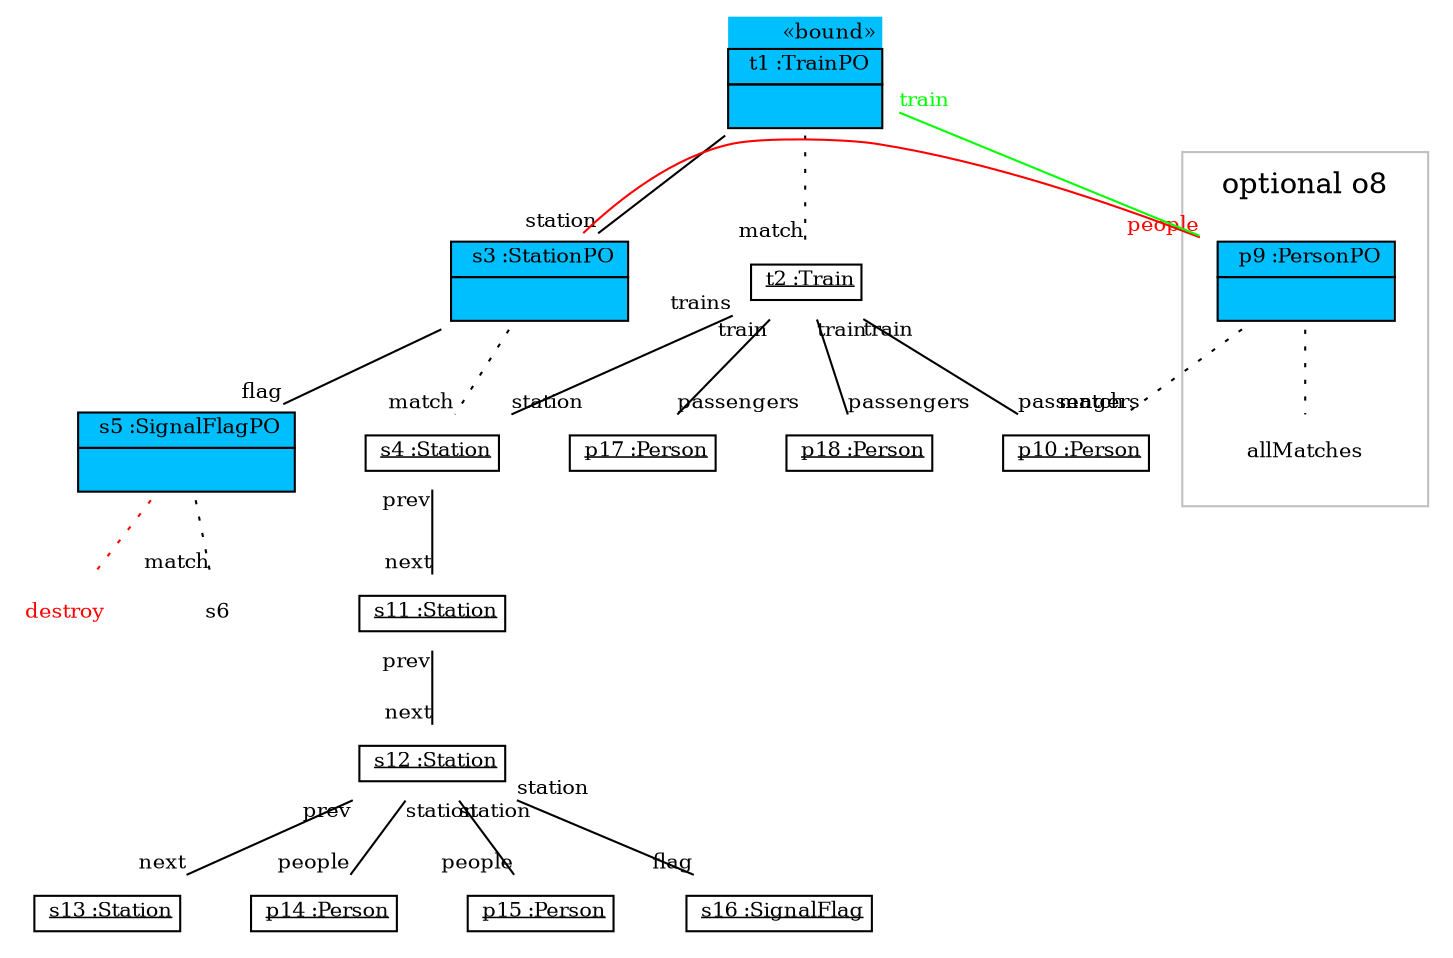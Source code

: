 graph ObjectDiagram {
   node [shape = none, fontsize = 10];
   edge [fontsize = 10];

t1 [label=<<table border='0' cellborder='1' cellspacing='0' color='black' bgcolor='deepskyblue'> <tr> <td border='0' align='right'><font color='black'>&#171;bound&#187;</font></td></tr> <tr> <td align='center'> <font color='black'> t1 :TrainPO </font></td></tr> <tr> <td align='left'> <table border='0' cellborder='0' cellspacing='0' color='black'> <tr> <td>  </td></tr></table></td></tr></table>>];
s3 [label=<<table border='0' cellborder='1' cellspacing='0' color='black' bgcolor='deepskyblue'>  <tr> <td align='center'> <font color='black'> s3 :StationPO </font></td></tr> <tr> <td align='left'> <table border='0' cellborder='0' cellspacing='0' color='black'> <tr> <td>  </td></tr></table></td></tr></table>>];
s5 [label=<<table border='0' cellborder='1' cellspacing='0' color='black' bgcolor='deepskyblue'>  <tr> <td align='center'> <font color='black'> s5 :SignalFlagPO </font></td></tr> <tr> <td align='left'> <table border='0' cellborder='0' cellspacing='0' color='black'> <tr> <td>  </td></tr></table></td></tr></table>>];
d7 [label="destroy" fontcolor="red"]
subgraph cluster_o8 
{
   label=<<table border='0' cellborder='0'><tr><td>optional o8</td></tr></table>>;
   color=grey;

p9 [label=<<table border='0' cellborder='1' cellspacing='0' color='black' bgcolor='deepskyblue'>  <tr> <td align='center'> <font color='black'> p9 :PersonPO </font></td></tr> <tr> <td align='left'> <table border='0' cellborder='0' cellspacing='0' color='black'> <tr> <td>  </td></tr></table></td></tr></table>>];
allMatches_p9 [label=allMatches];
}

t2 [label=<<table border='0' cellborder='1' cellspacing='0'> <tr> <td> <u>t2 :Train</u></td></tr></table>>];
s4 [label=<<table border='0' cellborder='1' cellspacing='0'> <tr> <td> <u>s4 :Station</u></td></tr></table>>];
s11 [label=<<table border='0' cellborder='1' cellspacing='0'> <tr> <td> <u>s11 :Station</u></td></tr></table>>];
s12 [label=<<table border='0' cellborder='1' cellspacing='0'> <tr> <td> <u>s12 :Station</u></td></tr></table>>];
s13 [label=<<table border='0' cellborder='1' cellspacing='0'> <tr> <td> <u>s13 :Station</u></td></tr></table>>];
p14 [label=<<table border='0' cellborder='1' cellspacing='0'> <tr> <td> <u>p14 :Person</u></td></tr></table>>];
p15 [label=<<table border='0' cellborder='1' cellspacing='0'> <tr> <td> <u>p15 :Person</u></td></tr></table>>];
s16 [label=<<table border='0' cellborder='1' cellspacing='0'> <tr> <td> <u>s16 :SignalFlag</u></td></tr></table>>];
p17 [label=<<table border='0' cellborder='1' cellspacing='0'> <tr> <td> <u>p17 :Person</u></td></tr></table>>];
p18 [label=<<table border='0' cellborder='1' cellspacing='0'> <tr> <td> <u>p18 :Person</u></td></tr></table>>];
p10 [label=<<table border='0' cellborder='1' cellspacing='0'> <tr> <td> <u>p10 :Person</u></td></tr></table>>];

t1 -- t2 [headlabel = "match" style="dotted" color="black" fontcolor="black"];
s3 -- s4 [headlabel = "match" style="dotted" color="black" fontcolor="black"];
s5 -- s6 [headlabel = "match" style="dotted" color="black" fontcolor="black"];
s5 -- d7 [style="dotted" color="red" fontcolor="red"];
p9 -- allMatches_p9 [style="dotted"];
p9 -- p10 [headlabel = "match" style="dotted" color="black" fontcolor="black"];
t1 -- s3 [headlabel = "station" taillabel = "" color="black" fontcolor="black"];
s3 -- s5 [headlabel = "flag" taillabel = "" color="black" fontcolor="black"];
s3 -- p9 [headlabel = "people" taillabel = "" color="red" fontcolor="red"];
p9 -- t1 [headlabel = "train" taillabel = "" color="green" fontcolor="green"];
s11 -- s12 [headlabel = "next" taillabel = "prev"];
s12 -- p14 [headlabel = "people" taillabel = "station"];
s12 -- p15 [headlabel = "people" taillabel = "station"];
s12 -- s13 [headlabel = "next" taillabel = "prev"];
s12 -- s16 [headlabel = "flag" taillabel = "station"];
s4 -- s11 [headlabel = "next" taillabel = "prev"];
t2 -- p10 [headlabel = "passengers" taillabel = "train"];
t2 -- p17 [headlabel = "passengers" taillabel = "train"];
t2 -- p18 [headlabel = "passengers" taillabel = "train"];
t2 -- s4 [headlabel = "station" taillabel = "trains"];
}
